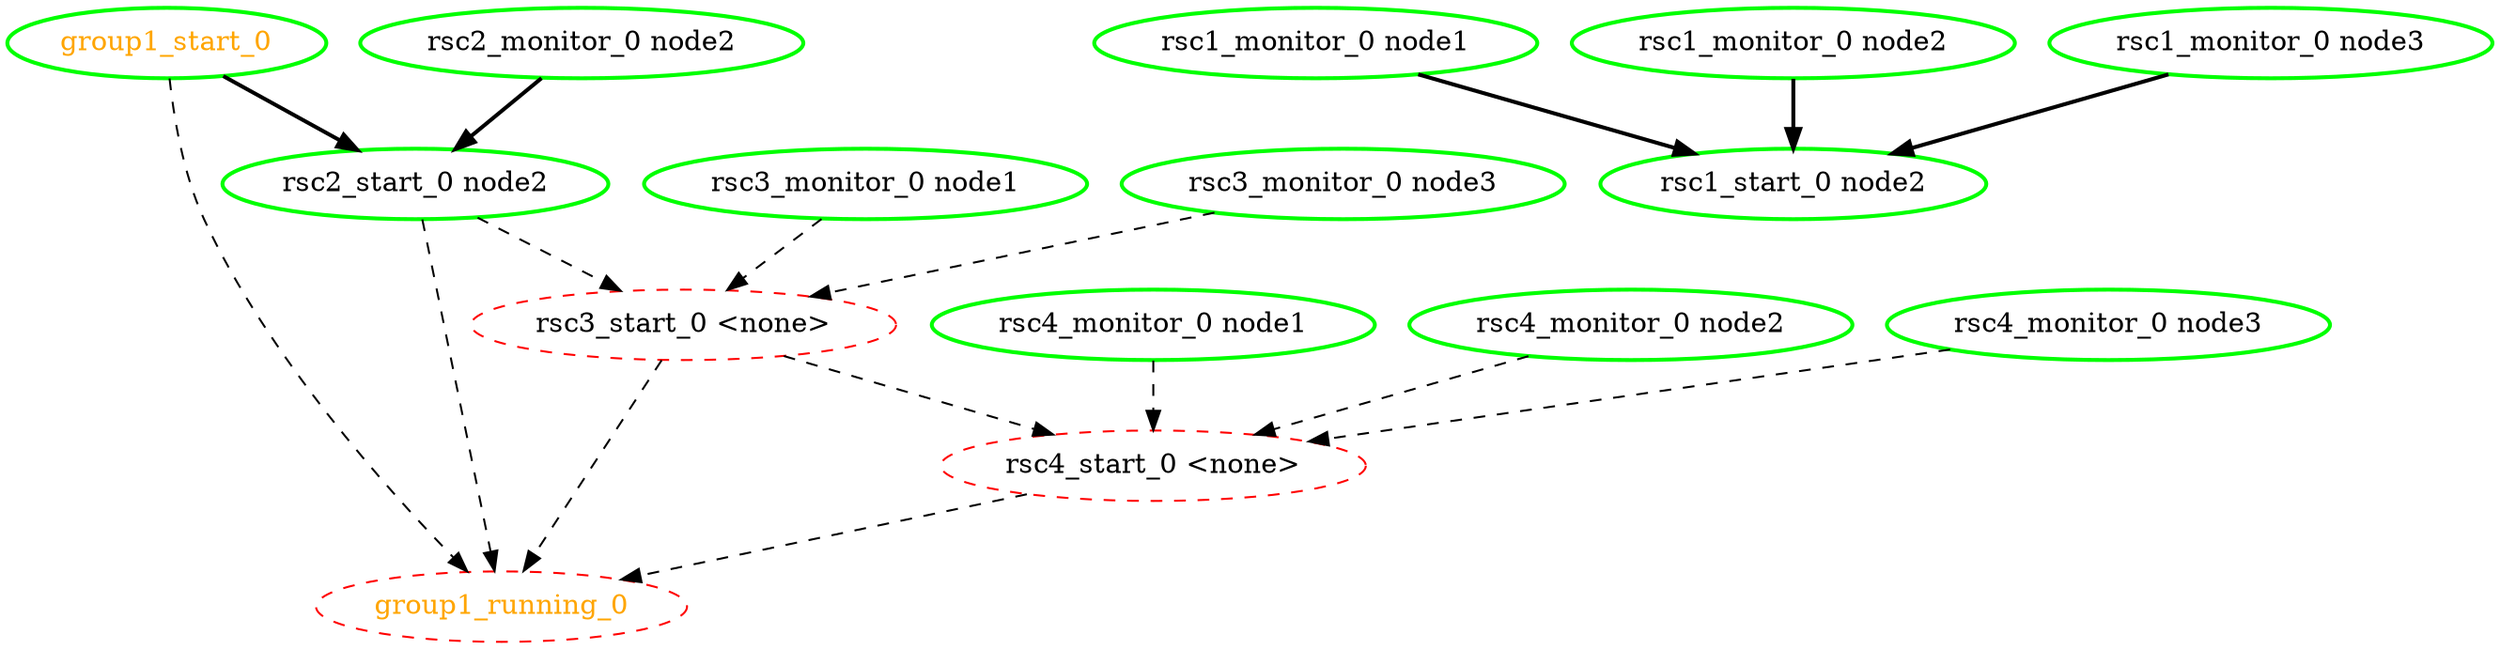 digraph "g" {
"group1_running_0" [ style=dashed color="red" fontcolor="orange" ]
"group1_start_0" -> "group1_running_0" [ style = dashed]
"group1_start_0" -> "rsc2_start_0 node2" [ style = bold]
"group1_start_0" [ style=bold color="green" fontcolor="orange" ]
"rsc1_monitor_0 node1" -> "rsc1_start_0 node2" [ style = bold]
"rsc1_monitor_0 node1" [ style=bold color="green" fontcolor="black" ]
"rsc1_monitor_0 node2" -> "rsc1_start_0 node2" [ style = bold]
"rsc1_monitor_0 node2" [ style=bold color="green" fontcolor="black" ]
"rsc1_monitor_0 node3" -> "rsc1_start_0 node2" [ style = bold]
"rsc1_monitor_0 node3" [ style=bold color="green" fontcolor="black" ]
"rsc1_start_0 node2" [ style=bold color="green" fontcolor="black" ]
"rsc2_monitor_0 node2" -> "rsc2_start_0 node2" [ style = bold]
"rsc2_monitor_0 node2" [ style=bold color="green" fontcolor="black" ]
"rsc2_start_0 node2" -> "group1_running_0" [ style = dashed]
"rsc2_start_0 node2" -> "rsc3_start_0 <none>" [ style = dashed]
"rsc2_start_0 node2" [ style=bold color="green" fontcolor="black" ]
"rsc3_monitor_0 node1" -> "rsc3_start_0 <none>" [ style = dashed]
"rsc3_monitor_0 node1" [ style=bold color="green" fontcolor="black" ]
"rsc3_monitor_0 node3" -> "rsc3_start_0 <none>" [ style = dashed]
"rsc3_monitor_0 node3" [ style=bold color="green" fontcolor="black" ]
"rsc3_start_0 <none>" -> "group1_running_0" [ style = dashed]
"rsc3_start_0 <none>" -> "rsc4_start_0 <none>" [ style = dashed]
"rsc3_start_0 <none>" [ style=dashed color="red" fontcolor="black" ]
"rsc4_monitor_0 node1" -> "rsc4_start_0 <none>" [ style = dashed]
"rsc4_monitor_0 node1" [ style=bold color="green" fontcolor="black" ]
"rsc4_monitor_0 node2" -> "rsc4_start_0 <none>" [ style = dashed]
"rsc4_monitor_0 node2" [ style=bold color="green" fontcolor="black" ]
"rsc4_monitor_0 node3" -> "rsc4_start_0 <none>" [ style = dashed]
"rsc4_monitor_0 node3" [ style=bold color="green" fontcolor="black" ]
"rsc4_start_0 <none>" -> "group1_running_0" [ style = dashed]
"rsc4_start_0 <none>" [ style=dashed color="red" fontcolor="black" ]
}
